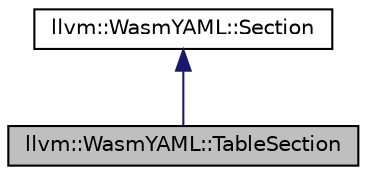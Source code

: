 digraph "llvm::WasmYAML::TableSection"
{
 // LATEX_PDF_SIZE
  bgcolor="transparent";
  edge [fontname="Helvetica",fontsize="10",labelfontname="Helvetica",labelfontsize="10"];
  node [fontname="Helvetica",fontsize="10",shape=record];
  Node1 [label="llvm::WasmYAML::TableSection",height=0.2,width=0.4,color="black", fillcolor="grey75", style="filled", fontcolor="black",tooltip=" "];
  Node2 -> Node1 [dir="back",color="midnightblue",fontsize="10",style="solid",fontname="Helvetica"];
  Node2 [label="llvm::WasmYAML::Section",height=0.2,width=0.4,color="black",URL="$structllvm_1_1WasmYAML_1_1Section.html",tooltip=" "];
}
